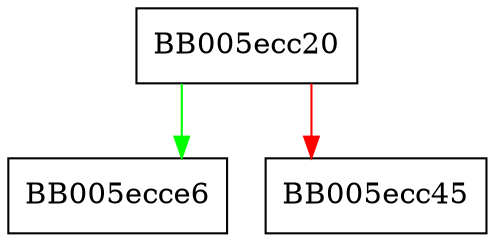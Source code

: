 digraph OPENSSL_info {
  node [shape="box"];
  graph [splines=ortho];
  BB005ecc20 -> BB005ecce6 [color="green"];
  BB005ecc20 -> BB005ecc45 [color="red"];
}